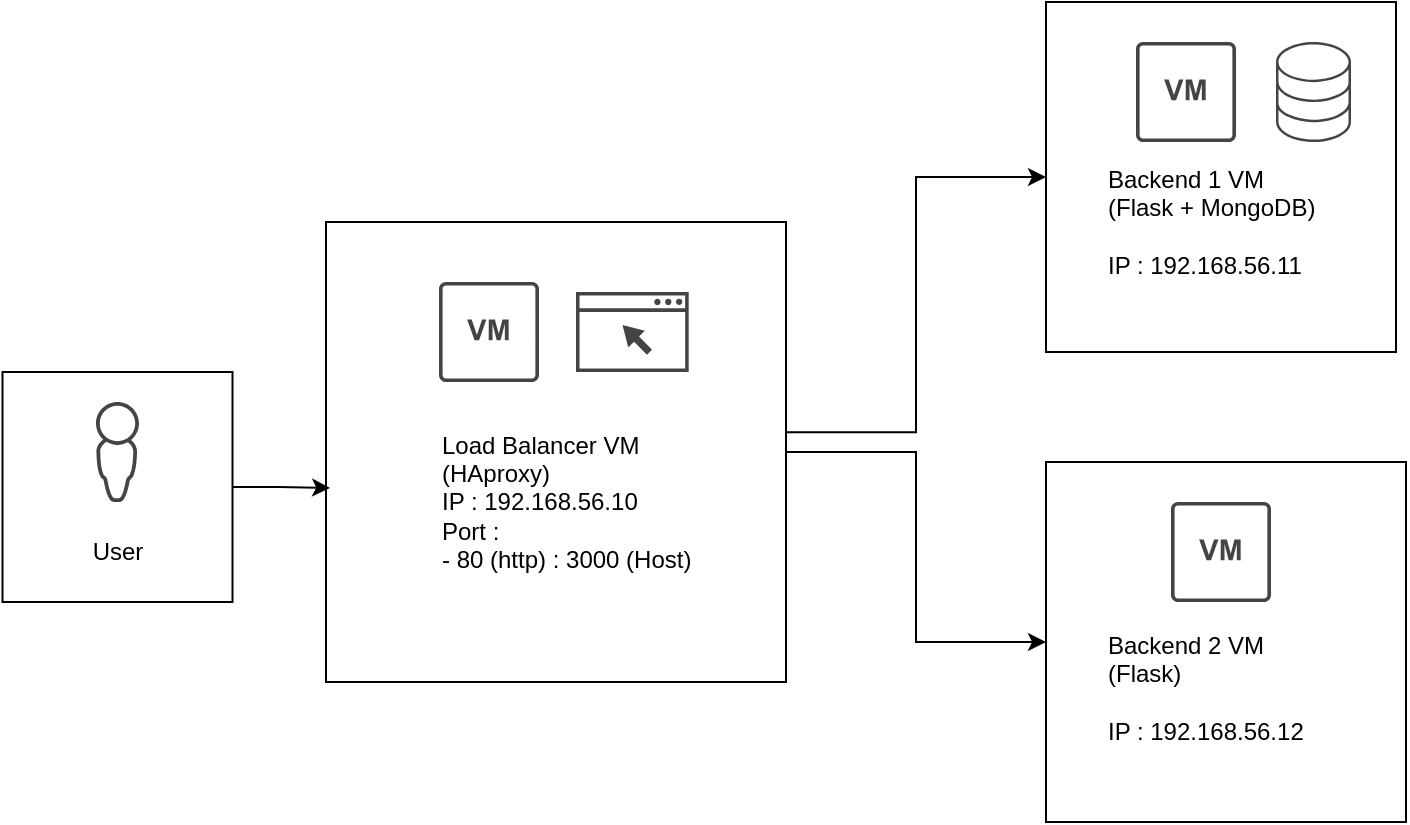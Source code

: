 <mxfile version="24.5.2" type="github">
  <diagram name="Page-1" id="FJ91i-_OKmqHHTarKrL0">
    <mxGraphModel dx="880" dy="483" grid="1" gridSize="10" guides="1" tooltips="1" connect="1" arrows="1" fold="1" page="1" pageScale="1" pageWidth="850" pageHeight="1100" math="0" shadow="0">
      <root>
        <mxCell id="0" />
        <mxCell id="1" parent="0" />
        <mxCell id="FQ13j7K0niscBDkTeUKi-20" value="" style="whiteSpace=wrap;html=1;aspect=fixed;" vertex="1" parent="1">
          <mxGeometry x="555" y="280" width="180" height="180" as="geometry" />
        </mxCell>
        <mxCell id="FQ13j7K0niscBDkTeUKi-19" value="" style="whiteSpace=wrap;html=1;aspect=fixed;" vertex="1" parent="1">
          <mxGeometry x="555" y="50" width="175" height="175" as="geometry" />
        </mxCell>
        <mxCell id="FQ13j7K0niscBDkTeUKi-18" value="" style="whiteSpace=wrap;html=1;aspect=fixed;" vertex="1" parent="1">
          <mxGeometry x="33.25" y="235" width="115" height="115" as="geometry" />
        </mxCell>
        <mxCell id="FQ13j7K0niscBDkTeUKi-4" value="" style="sketch=0;pointerEvents=1;shadow=0;dashed=0;html=1;strokeColor=none;fillColor=#434445;aspect=fixed;labelPosition=center;verticalLabelPosition=bottom;verticalAlign=top;align=center;outlineConnect=0;shape=mxgraph.vvd.storage;" vertex="1" parent="1">
          <mxGeometry x="670" y="70" width="37.5" height="50" as="geometry" />
        </mxCell>
        <mxCell id="FQ13j7K0niscBDkTeUKi-6" value="" style="sketch=0;pointerEvents=1;shadow=0;dashed=0;html=1;strokeColor=none;fillColor=#434445;aspect=fixed;labelPosition=center;verticalLabelPosition=bottom;verticalAlign=top;align=center;outlineConnect=0;shape=mxgraph.vvd.virtual_machine;" vertex="1" parent="1">
          <mxGeometry x="617.5" y="300" width="50" height="50" as="geometry" />
        </mxCell>
        <mxCell id="FQ13j7K0niscBDkTeUKi-7" value="" style="sketch=0;pointerEvents=1;shadow=0;dashed=0;html=1;strokeColor=none;fillColor=#434445;aspect=fixed;labelPosition=center;verticalLabelPosition=bottom;verticalAlign=top;align=center;outlineConnect=0;shape=mxgraph.vvd.virtual_machine;" vertex="1" parent="1">
          <mxGeometry x="600" y="70" width="50" height="50" as="geometry" />
        </mxCell>
        <mxCell id="FQ13j7K0niscBDkTeUKi-8" value="" style="sketch=0;pointerEvents=1;shadow=0;dashed=0;html=1;strokeColor=none;fillColor=#434445;aspect=fixed;labelPosition=center;verticalLabelPosition=bottom;verticalAlign=top;align=center;outlineConnect=0;shape=mxgraph.vvd.administrator;" vertex="1" parent="1">
          <mxGeometry x="80" y="250" width="21.5" height="50" as="geometry" />
        </mxCell>
        <mxCell id="FQ13j7K0niscBDkTeUKi-22" style="edgeStyle=orthogonalEdgeStyle;rounded=0;orthogonalLoop=1;jettySize=auto;html=1;entryX=0;entryY=0.5;entryDx=0;entryDy=0;exitX=1;exitY=0.457;exitDx=0;exitDy=0;exitPerimeter=0;" edge="1" parent="1" source="FQ13j7K0niscBDkTeUKi-17" target="FQ13j7K0niscBDkTeUKi-19">
          <mxGeometry relative="1" as="geometry">
            <mxPoint x="430" y="280" as="sourcePoint" />
          </mxGeometry>
        </mxCell>
        <mxCell id="FQ13j7K0niscBDkTeUKi-23" style="edgeStyle=orthogonalEdgeStyle;rounded=0;orthogonalLoop=1;jettySize=auto;html=1;entryX=0;entryY=0.5;entryDx=0;entryDy=0;" edge="1" parent="1" source="FQ13j7K0niscBDkTeUKi-17" target="FQ13j7K0niscBDkTeUKi-20">
          <mxGeometry relative="1" as="geometry" />
        </mxCell>
        <mxCell id="FQ13j7K0niscBDkTeUKi-17" value="" style="whiteSpace=wrap;html=1;aspect=fixed;" vertex="1" parent="1">
          <mxGeometry x="195" y="160" width="230" height="230" as="geometry" />
        </mxCell>
        <mxCell id="FQ13j7K0niscBDkTeUKi-9" value="" style="sketch=0;pointerEvents=1;shadow=0;dashed=0;html=1;strokeColor=none;fillColor=#434445;aspect=fixed;labelPosition=center;verticalLabelPosition=bottom;verticalAlign=top;align=center;outlineConnect=0;shape=mxgraph.vvd.virtual_machine;" vertex="1" parent="1">
          <mxGeometry x="251.5" y="190" width="50" height="50" as="geometry" />
        </mxCell>
        <mxCell id="FQ13j7K0niscBDkTeUKi-5" value="" style="sketch=0;pointerEvents=1;shadow=0;dashed=0;html=1;strokeColor=none;fillColor=#434445;aspect=fixed;labelPosition=center;verticalLabelPosition=bottom;verticalAlign=top;align=center;outlineConnect=0;shape=mxgraph.vvd.web_browser;" vertex="1" parent="1">
          <mxGeometry x="320" y="195" width="56.34" height="40" as="geometry" />
        </mxCell>
        <mxCell id="FQ13j7K0niscBDkTeUKi-21" style="edgeStyle=orthogonalEdgeStyle;rounded=0;orthogonalLoop=1;jettySize=auto;html=1;entryX=0.009;entryY=0.578;entryDx=0;entryDy=0;entryPerimeter=0;" edge="1" parent="1" source="FQ13j7K0niscBDkTeUKi-18" target="FQ13j7K0niscBDkTeUKi-17">
          <mxGeometry relative="1" as="geometry" />
        </mxCell>
        <mxCell id="FQ13j7K0niscBDkTeUKi-24" value="User" style="text;html=1;align=center;verticalAlign=middle;whiteSpace=wrap;rounded=0;" vertex="1" parent="1">
          <mxGeometry x="60.75" y="310" width="60" height="30" as="geometry" />
        </mxCell>
        <mxCell id="FQ13j7K0niscBDkTeUKi-25" value="&lt;div align=&quot;left&quot;&gt;Load Balancer VM (HAproxy)&lt;/div&gt;&lt;div align=&quot;left&quot;&gt;IP : 192.168.56.10&lt;/div&gt;&lt;div align=&quot;left&quot;&gt;Port :&lt;/div&gt;&lt;div align=&quot;left&quot;&gt;- 80 (http) : 3000 (Host)&lt;/div&gt;" style="text;html=1;align=center;verticalAlign=middle;whiteSpace=wrap;rounded=0;" vertex="1" parent="1">
          <mxGeometry x="251.5" y="240" width="148.5" height="120" as="geometry" />
        </mxCell>
        <mxCell id="FQ13j7K0niscBDkTeUKi-26" value="&lt;div align=&quot;left&quot;&gt;Backend 1 VM&lt;/div&gt;&lt;div&gt;(Flask + MongoDB)&lt;br&gt;&lt;/div&gt;&lt;div&gt;&lt;br&gt;&lt;/div&gt;&lt;div&gt;IP : 192.168.56.11&lt;br&gt;&lt;/div&gt;" style="text;html=1;align=left;verticalAlign=middle;whiteSpace=wrap;rounded=0;" vertex="1" parent="1">
          <mxGeometry x="583.5" y="100" width="146.5" height="120" as="geometry" />
        </mxCell>
        <mxCell id="FQ13j7K0niscBDkTeUKi-27" value="&lt;div align=&quot;left&quot;&gt;Backend 2 VM&lt;/div&gt;&lt;div align=&quot;left&quot;&gt;(Flask)&lt;br&gt;&lt;/div&gt;&lt;div align=&quot;left&quot;&gt;&lt;br&gt;&lt;/div&gt;&lt;div align=&quot;left&quot;&gt;IP : 192.168.56.12&lt;br&gt;&lt;/div&gt;" style="text;html=1;align=left;verticalAlign=middle;whiteSpace=wrap;rounded=0;" vertex="1" parent="1">
          <mxGeometry x="583.5" y="340" width="130" height="105" as="geometry" />
        </mxCell>
      </root>
    </mxGraphModel>
  </diagram>
</mxfile>
